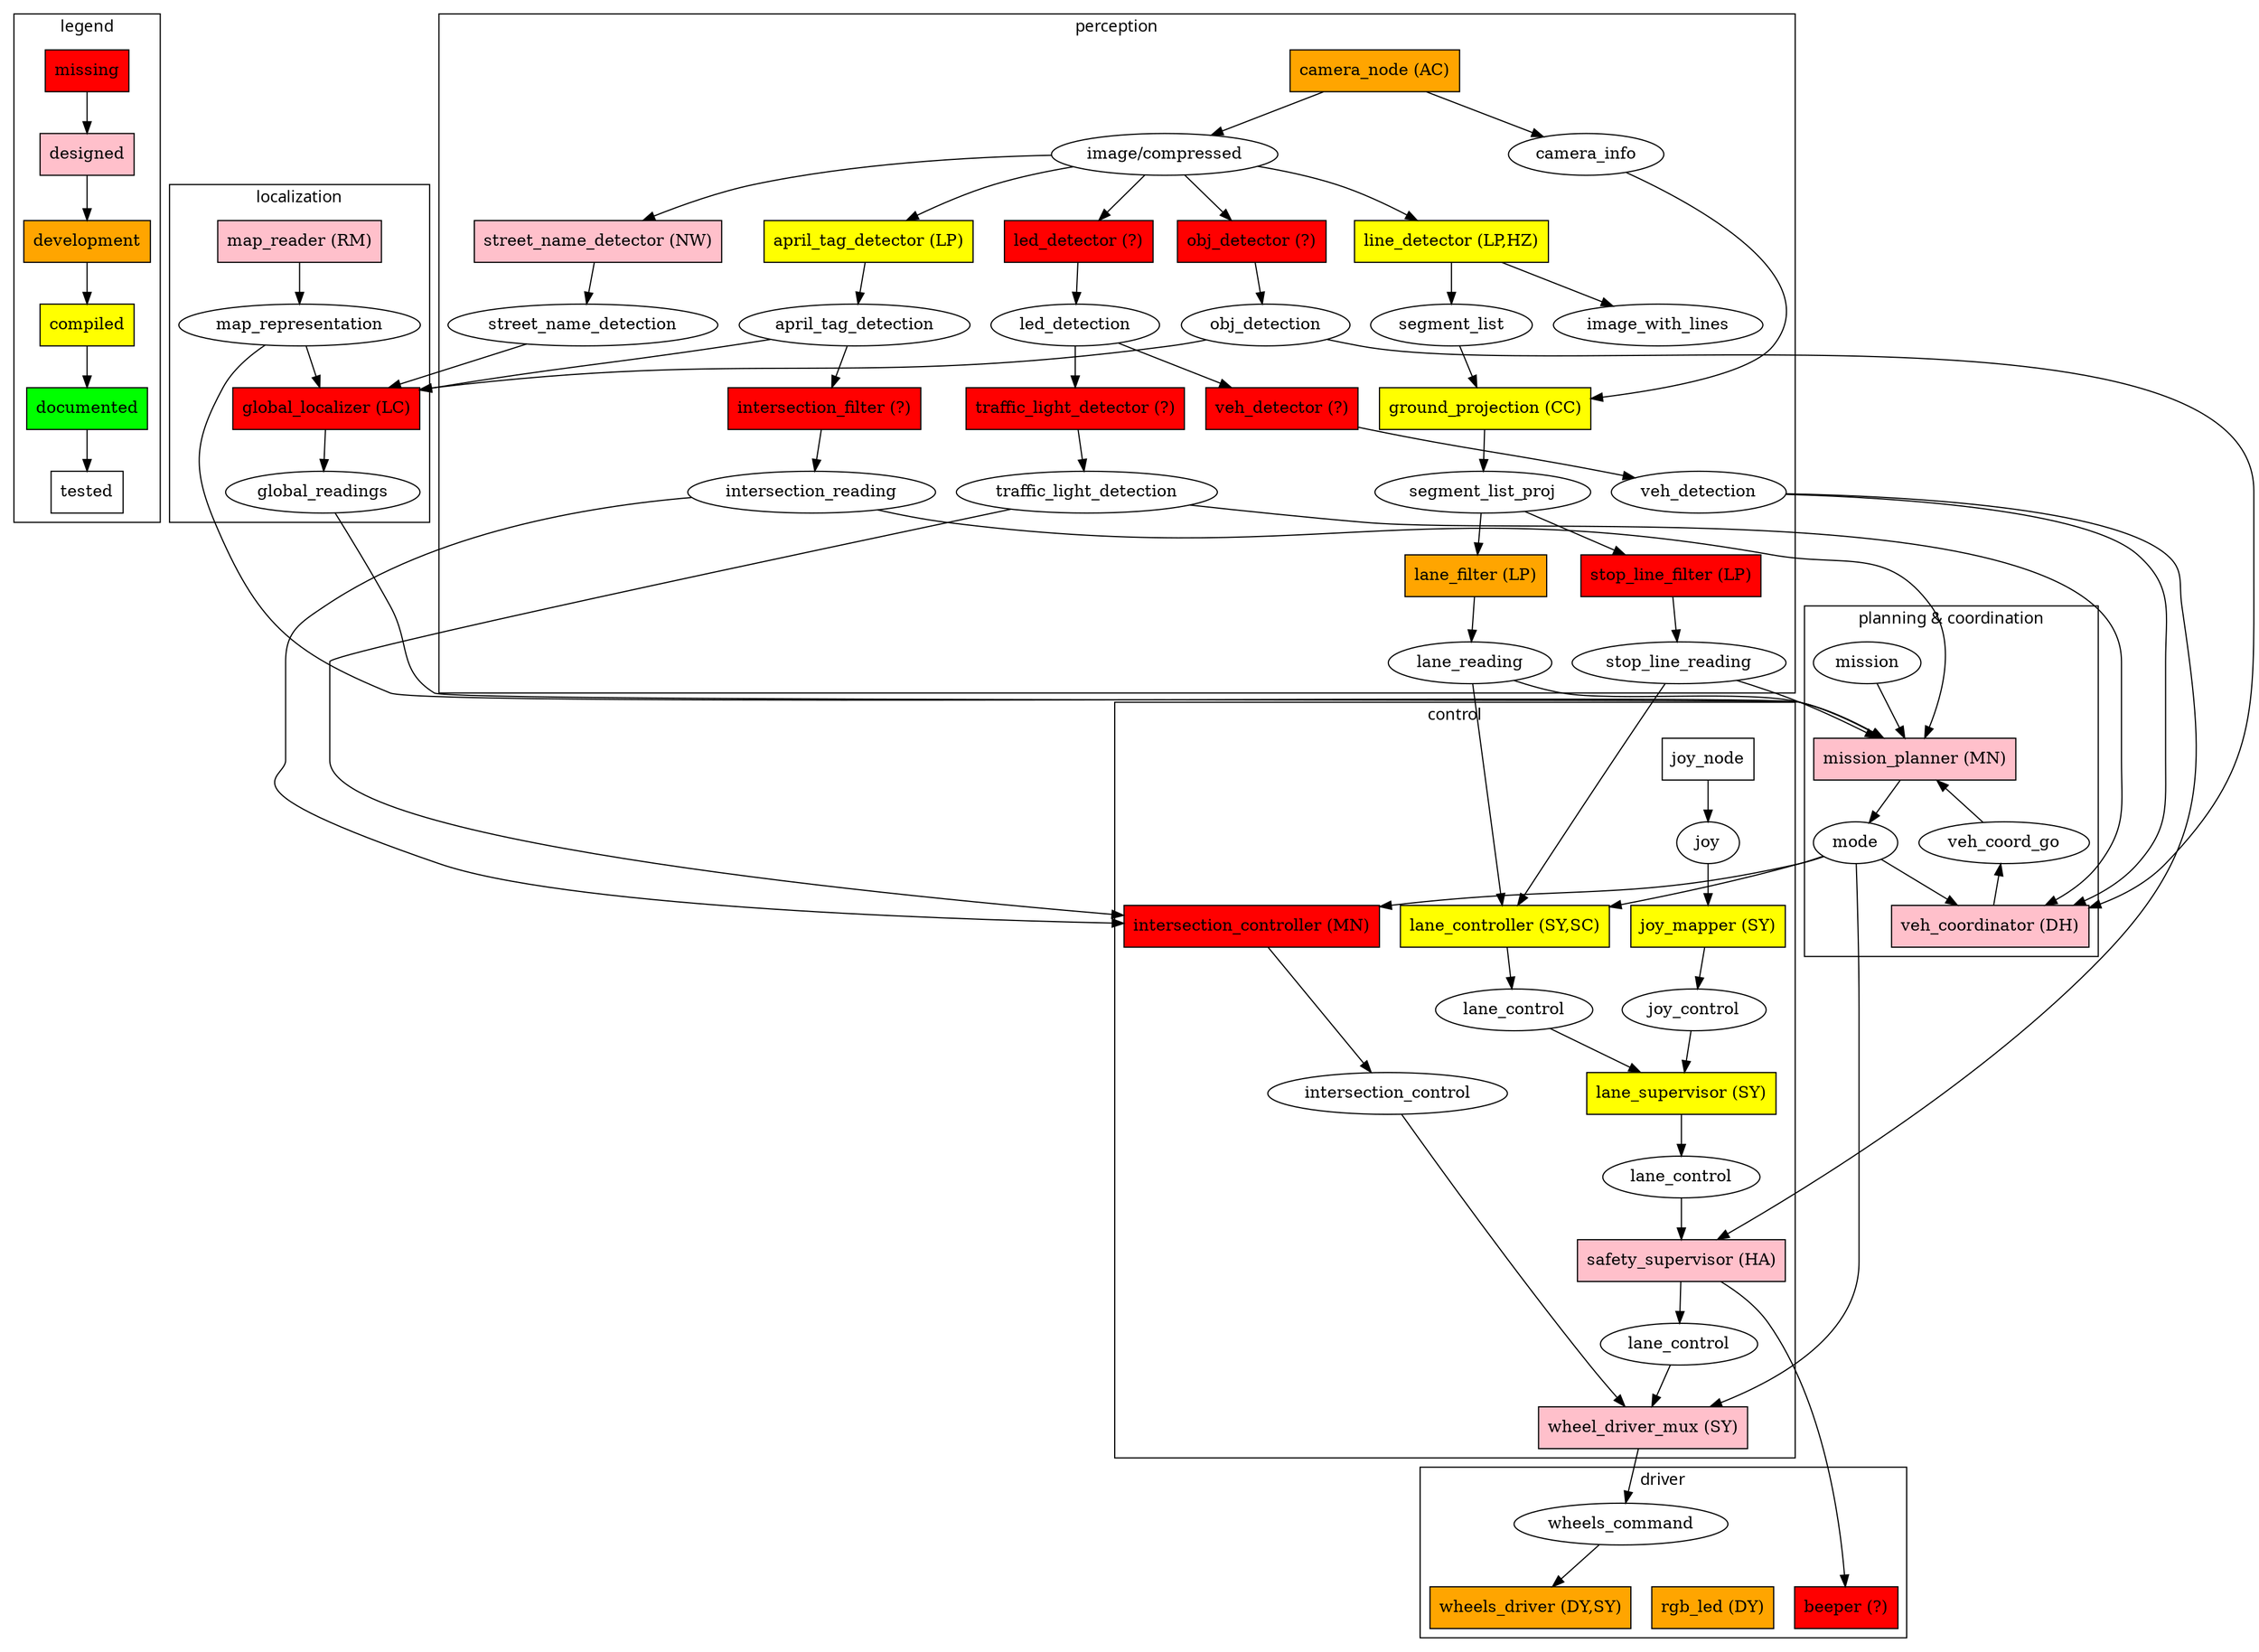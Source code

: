 digraph D {
	fontname="sans";


	subgraph cluster_legend{
		label="legend"
		// ROS Topics
		//topic_name;
		// ROS Nodes
		node [shape=box,fillcolor=white,style=filled];
		missing [label="missing", fillcolor=red];
		designed [label="designed", fillcolor=pink];
		development [label="development", fillcolor=orange];
		compiled [label="compiled", fillcolor=yellow];
		documented [label="documented", fillcolor=green];
		tested [label="tested", fillcolor=white];
		// Connection
		missing->designed->development->compiled->documented->tested;
		//node_name -> topic_name [label="publish"];
		//topic_name -> node_name [label="subscribe"];
	}


	// ==== Nodes Definition ==== //
	node [shape=box,style=filled];
	subgraph node_missing{
		node [fillcolor=red];
		global_localizer[label="global_localizer (LC)"];
		intersection_filter[label="intersection_filter (?)"];
		intersection_controller[label="intersection_controller (MN)"];
		stop_line_filter[label="stop_line_filter (LP)"];
		led_detector[label="led_detector (?)"];
		obj_detector[label="obj_detector (?)"];
		beeper[label="beeper (?)"];
		veh_detector[label="veh_detector (?)"];
		traffic_light_detector[label="traffic_light_detector (?)"];
		//img_downsampler[label="img_downsampler (?)"];
	}
	subgraph node_designed{
		node [fillcolor=pink];
		mission_planner[label="mission_planner (MN)"];
		street_name_detector[label="street_name_detector (NW)"];
		safety_supervisor[label="safety_supervisor (HA)"];
		map_reader[label="map_reader (RM)"];
		veh_coordinator[label="veh_coordinator (DH)"]
		wheel_driver_mux[label="wheel_driver_mux (SY)"]
	}
	subgraph node_development{
		node [fillcolor=orange];
		wheels_driver[label="wheels_driver (DY,SY)"];
		rgb_led[label="rgb_led (DY)"];
		camera_node[label="camera_node (AC)"];
		lane_filter[label="lane_filter (LP)"]; 
	}
	subgraph node_compiled{
		node [fillcolor=yellow];
		lane_controller[label="lane_controller (SY,SC)"];
		line_detector[label="line_detector (LP,HZ)"];
		april_tag_detector[label="april_tag_detector (LP)"];
		lane_supervisor[label="lane_supervisor (SY)"];
		joy_mapper[label="joy_mapper (SY)"];
		ground_projection[label="ground_projection (CC)"]
	}
	subgraph node_documented{
		node [fillcolor=green];
	}
	subgraph node_tested{
		node [fillcolor=white];
		joy_node[label="joy_node"];
		//image_proc;
	}

	// Nodes Definition

	//{rank=max; wheels_driver;beeper;rgb_led}
	//{rank=min; map_reader;joy_node;camera_node}

	//subgraph node_test {
		//node[shape=box,fillcolor=red];
		//street_name_detector;
		//joy_node;
		//joy_mapper;
	//}

	// Topics
	node [shape=ellipse,style=""];
	//{rank=same; mission; joy; map_representation;}
	map_representation;
	//img_low;
	//img_high;
	segment_list;
	segment_list_proj;
	image_with_lines;
	lane_reading; //LaneReading: y, phi, sigma_y, sigma_phi, status
	lane_control;
	lane_control_sup[label="lane_control"];
	lane_control_safe[label="lane_control"];
	april_tag_detection;
	led_detection;
	veh_detection;
	traffic_light_detection;
	intersection_reading;
	obj_detection;
	global_readings;
	stop_line_reading;
	mode;
	mission;
	joy_control;
	intersection_control;
	street_name_detection;
	veh_coord_go;
	wheels_command;

	subgraph cluster_perception{
		label="perception"
		// Nodes
		camera_node;
		obj_detector;
		line_detector;
		lane_filter;
		april_tag_detector;
		april_tag_detection;
		led_detector;
		veh_detector;
		stop_line_filter;
		traffic_light_detector;
		intersection_filter;
		street_name_detector;
		//image_proc;
		ground_projection;
		//img_downsampler;
		// Topics
		segment_list;
		segment_list_proj;
		//img_low;
		//img_high;
		april_tag_detection;
		lane_reading;
		image_with_lines;
		obj_detection;
		led_detection;
		veh_detection;
		stop_line_reading;
		traffic_light_detection;
		intersection_reading;
		street_name_detection;
		//img_low_rect;
		//img_high_rect;
		image_compressed[label="image/compressed"];
		camera_info;
	}

	subgraph cluster_control{
		label="control"
		// Nodes
		joy_node;
		joy_mapper;
		lane_controller;
		intersection_controller;
		lane_supervisor;
		safety_supervisor;
		wheel_driver_mux;
		// Topics
		joy_control;
		joy;
		lane_control;
		lane_control_sup;
		lane_control_safe;
		intersection_control;
		{rank=same; intersection_controller;lane_controller;}
	}

	subgraph cluster_localization{
		label="localization"
		// Nodes
		map_reader;
		global_localizer;

		// Topics
		map_representation;
		global_readings;
	}

	subgraph cluster_planning{
		label="planning & coordination"
		// Nodes
		mission_planner;
		veh_coordinator;
		// Topics
		veh_coord_go;
		mission;
		mode;
	}

	subgraph cluster_driver{
		label="driver"
		// Nodes
		wheels_driver;
		beeper;
		rgb_led;
		{rank=same; wheels_driver, beeper,rgb_led}
		// Topics
		wheels_command;
	}


	// Connections
	//img_low->image_proc;
	//img_high->image_proc;
	//image_proc->img_low_rect;
	//image_proc->img_high_rect;

	camera_node->camera_info;
	camera_node->image_compressed;

	//image_compressed->img_downsampler;
	//img_downsampler->img_high;
	//img_downsampler->img_low;

	image_compressed->line_detector;
	image_compressed->led_detector;
	
	image_compressed->april_tag_detector;
	image_compressed->obj_detector;
	image_compressed->street_name_detector;
	street_name_detector->street_name_detection;

	led_detector->led_detection;
	led_detection->veh_detector;
	led_detection->traffic_light_detector;
	
	veh_detector->veh_detection;
	traffic_light_detector->traffic_light_detection;
	
	intersection_filter->intersection_reading;
	
	line_detector->segment_list #[label="SegmentList.msg"];
	line_detector->image_with_lines #[label="sensor_msgs/Image.msg"]
	
	segment_list_proj->stop_line_filter;
	segment_list_proj->lane_filter;

	lane_filter->lane_reading #[label="LaneReading.msg"];
	lane_reading->lane_controller #[label="LaneReading.msg"];
	lane_reading->mission_planner;

	stop_line_filter->stop_line_reading;
	stop_line_reading->lane_controller;
	stop_line_reading->mission_planner;
	
	obj_detector->obj_detection;
	obj_detection->global_localizer;
	street_name_detection->global_localizer;
	april_tag_detector->april_tag_detection;
	april_tag_detection->intersection_filter;
	april_tag_detection->global_localizer;
	global_localizer->global_readings;
	
	map_reader -> map_representation;
	map_representation->global_localizer;
	map_representation->mission_planner;
	
	joy_node->joy->joy_mapper->joy_control;
	joy_control-> lane_supervisor #[label="CarControl.msg"];
	lane_controller->lane_control;
	lane_control-> lane_supervisor #[label="CarControl.msg"];
	lane_supervisor-> lane_control_sup;
	lane_control_sup->safety_supervisor;
	safety_supervisor->lane_control_safe;
	safety_supervisor->beeper;
	
	intersection_reading->intersection_controller;
	intersection_reading->mission_planner;
	traffic_light_detection->intersection_controller;

	veh_detection->safety_supervisor;
	intersection_controller->intersection_control;
	global_readings->mission_planner;
	mission_planner->mode;
	mission->mission_planner;

	camera_info->ground_projection;
	segment_list->ground_projection;
	ground_projection->segment_list_proj;

	obj_detection->veh_coordinator;
	veh_detection->veh_coordinator;
	traffic_light_detection->veh_coordinator;
	//veh_coord_go->mission_planner;
	veh_coord_go->veh_coordinator [dir=back];
	mission_planner->veh_coord_go [dir=back];

	mode->veh_coordinator;
	mode->lane_controller;
	mode->intersection_controller;

	mode->wheel_driver_mux;
	lane_control_safe->wheel_driver_mux;
	intersection_control->wheel_driver_mux;
	wheel_driver_mux->wheels_command;
	wheels_command->wheels_driver;

	//TODO annotate msg type.
}